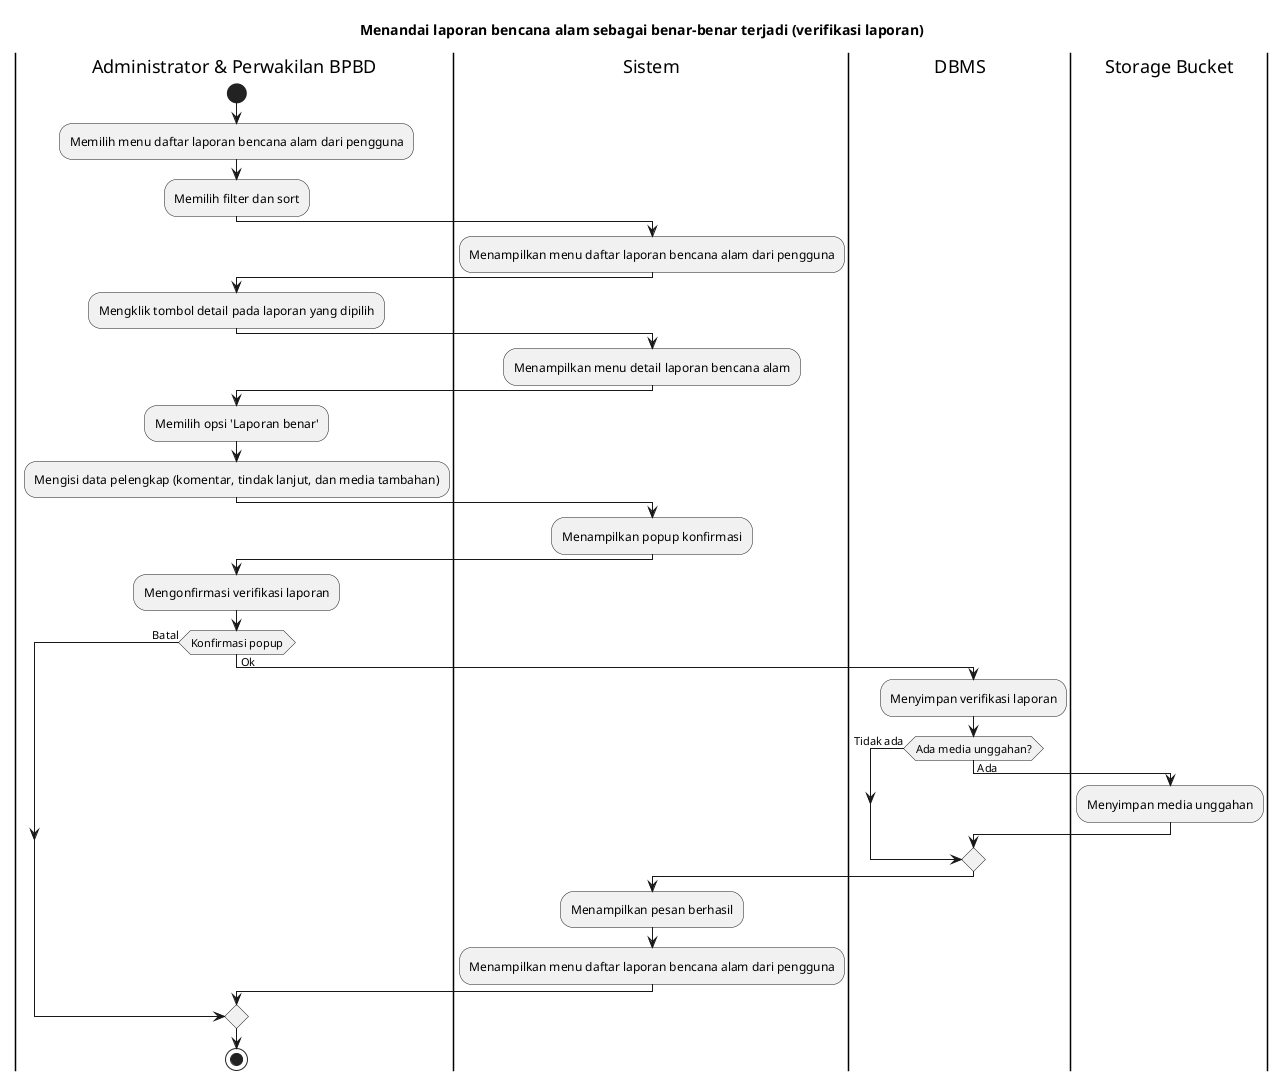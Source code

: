 @startuml Menandai laporan bencana alam sebagai benar-benar terjadi (verifikasi laporan)
title Menandai laporan bencana alam sebagai benar-benar terjadi (verifikasi laporan)

|Administrator & Perwakilan BPBD|
start
:Memilih menu daftar laporan bencana alam dari pengguna;
:Memilih filter dan sort;

|Sistem|
:Menampilkan menu daftar laporan bencana alam dari pengguna;

|Administrator & Perwakilan BPBD|
:Mengklik tombol detail pada laporan yang dipilih;

|Sistem|
:Menampilkan menu detail laporan bencana alam;

|Administrator & Perwakilan BPBD|
:Memilih opsi 'Laporan benar';
:Mengisi data pelengkap (komentar, tindak lanjut, dan media tambahan);

|Sistem|
:Menampilkan popup konfirmasi;

|Administrator & Perwakilan BPBD|
:Mengonfirmasi verifikasi laporan;

if (Konfirmasi popup) then (Batal)
else (Ok)
  |DBMS|
  :Menyimpan verifikasi laporan;

  if (Ada media unggahan?) then (Tidak ada)
  else (Ada)
    |Storage Bucket|
    :Menyimpan media unggahan;
  endif
 
  |Sistem|
  :Menampilkan pesan berhasil;
  :Menampilkan menu daftar laporan bencana alam dari pengguna;
endif

|Administrator & Perwakilan BPBD|
stop

@enduml